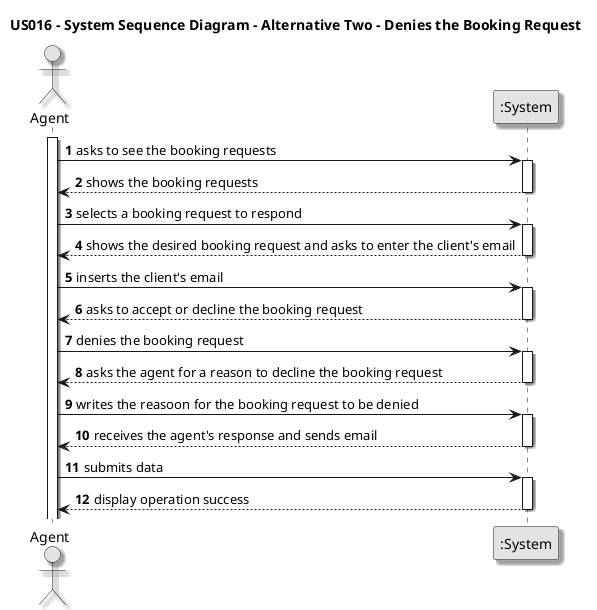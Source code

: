 @startuml

skinparam monochrome true
skinparam packageStyle rectangle
skinparam shadowing true

title US016 - System Sequence Diagram - Alternative Two - Denies the Booking Request

autonumber

actor "Agent" as Agent
participant ":System" as System

activate Agent

Agent -> System : asks to see the booking requests
activate System

System --> Agent : shows the booking requests
deactivate System

Agent -> System : selects a booking request to respond
activate System

System --> Agent : shows the desired booking request and asks to enter the client's email
deactivate System

Agent -> System : inserts the client's email
activate System

System --> Agent : asks to accept or decline the booking request
deactivate System

Agent -> System : denies the booking request
activate System

System --> Agent : asks the agent for a reason to decline the booking request
deactivate System

Agent -> System : writes the reasoon for the booking request to be denied
activate System

System --> Agent : receives the agent's response and sends email
deactivate System

Agent -> System : submits data
activate System

System --> Agent : display operation success
deactivate System

@enduml